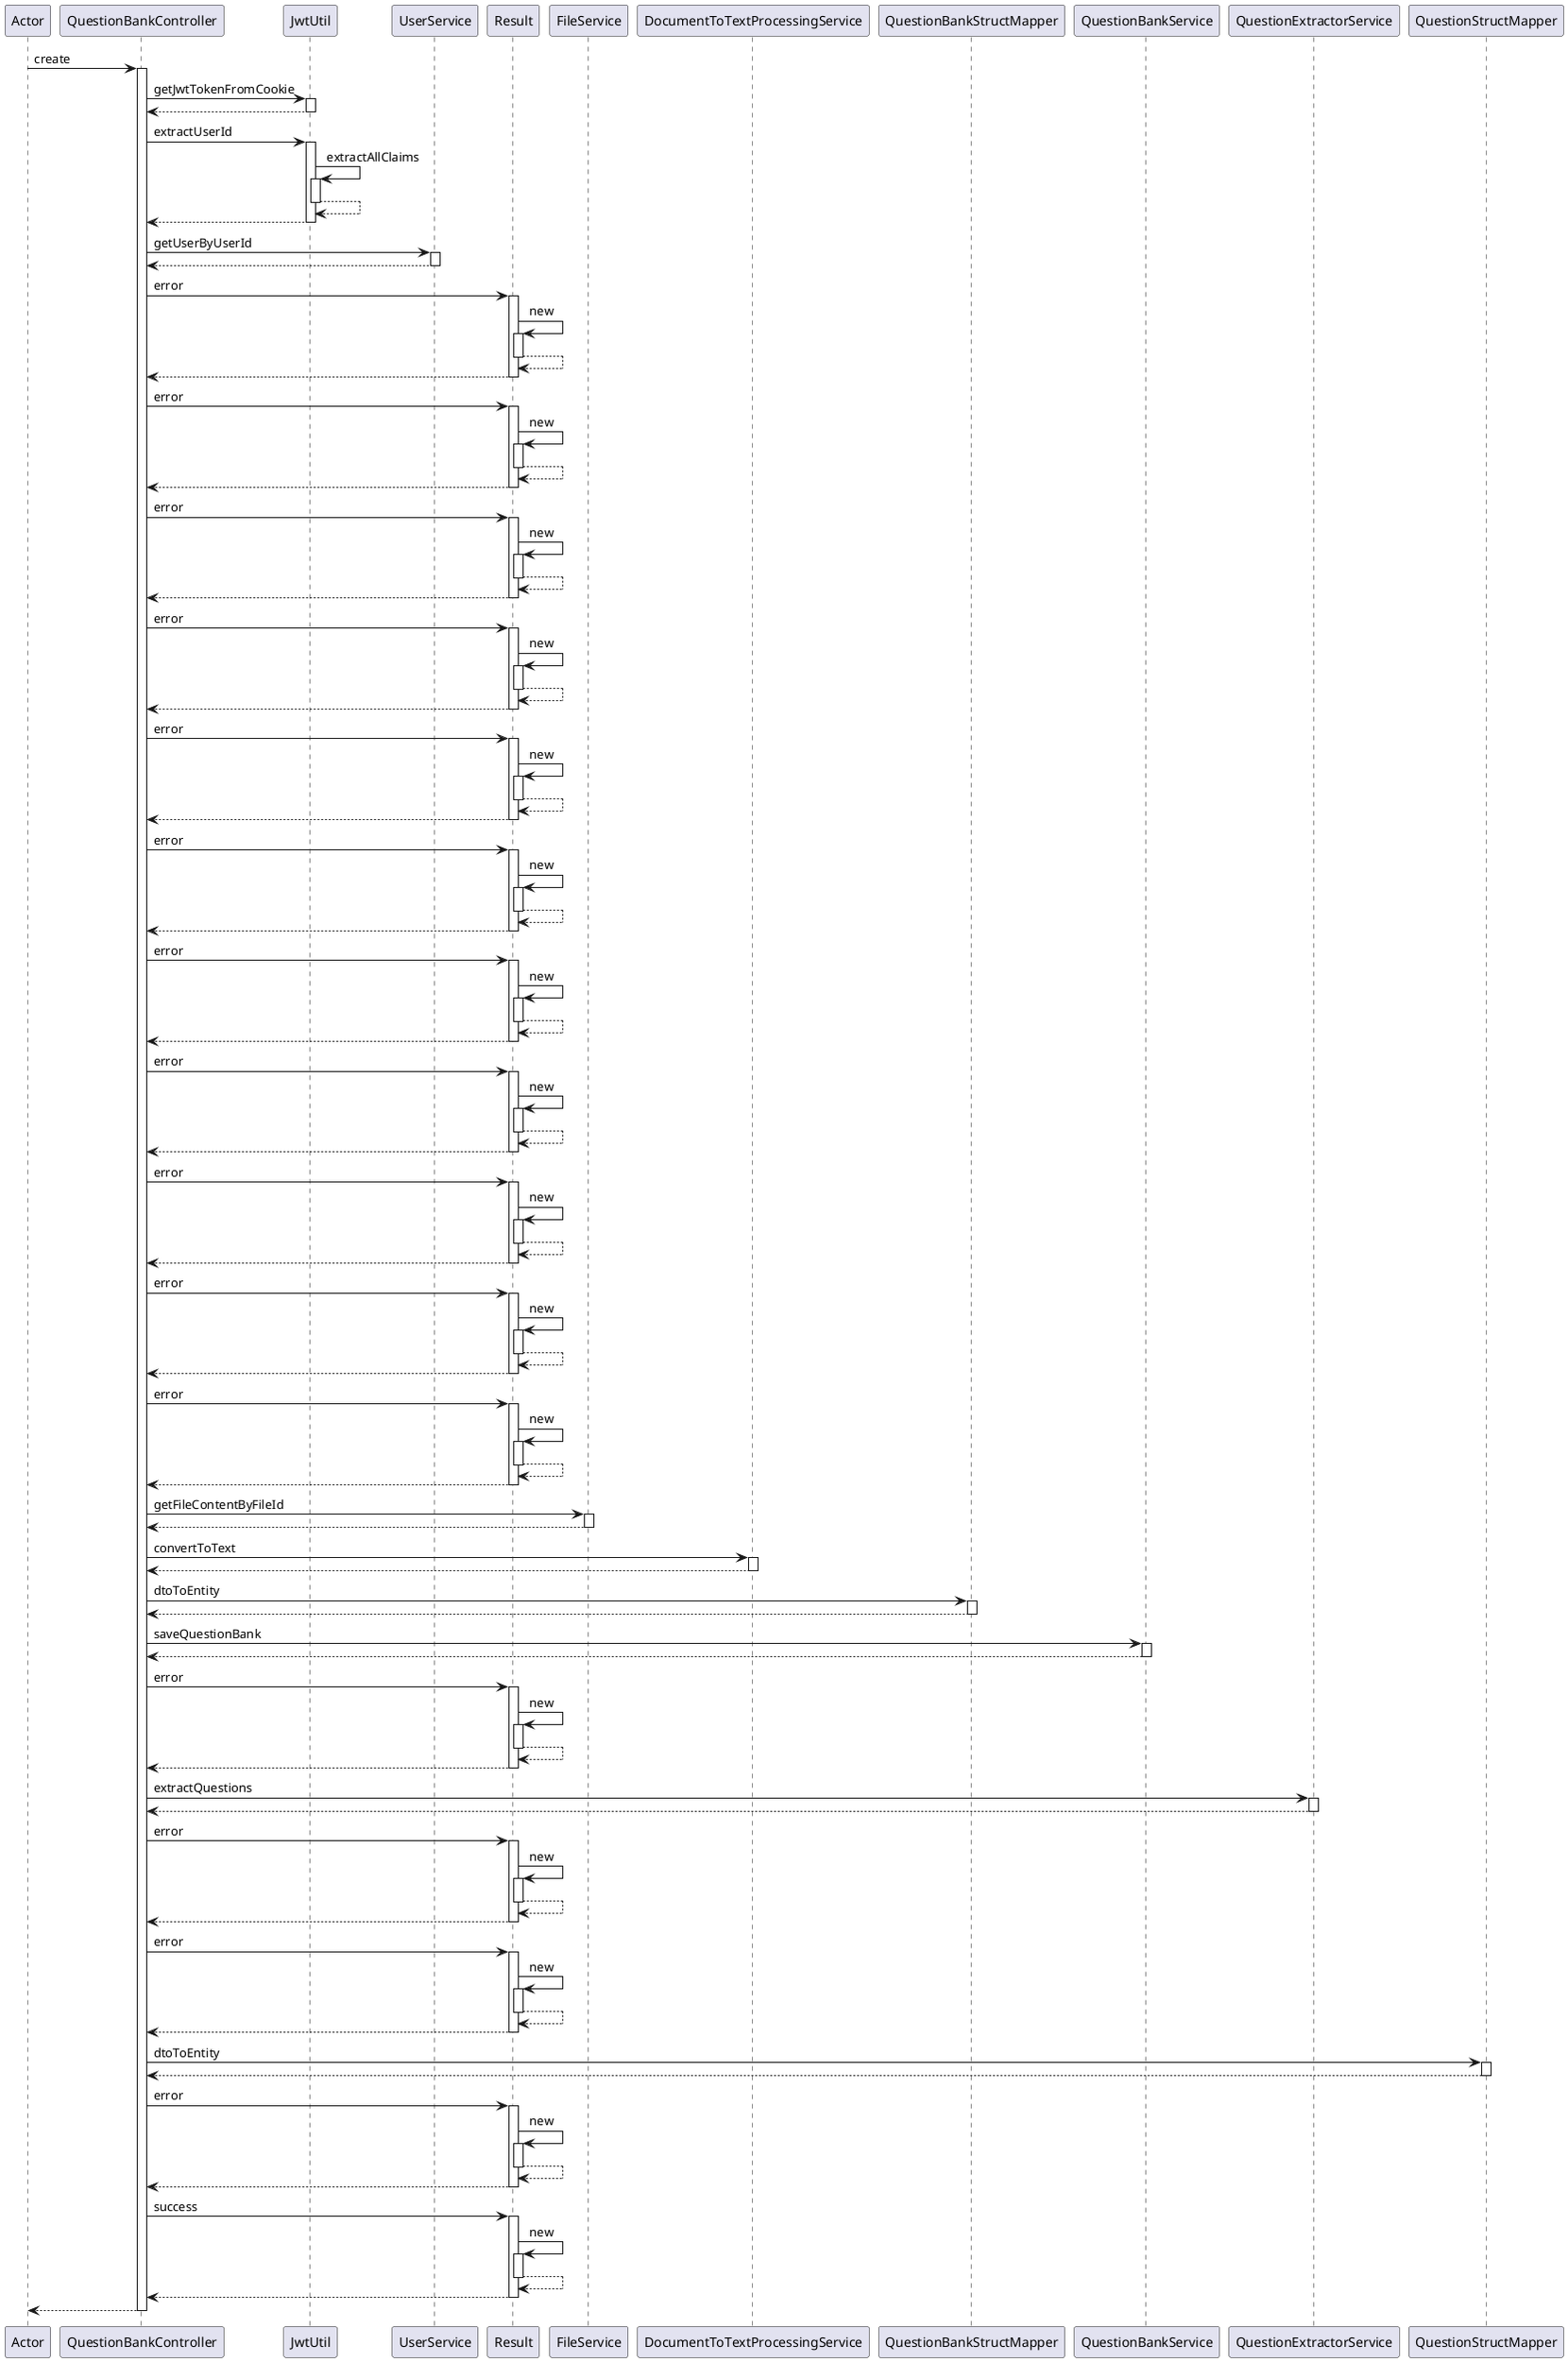 @startuml
participant Actor
Actor -> QuestionBankController : create
activate QuestionBankController
QuestionBankController -> JwtUtil : getJwtTokenFromCookie
activate JwtUtil
JwtUtil --> QuestionBankController
deactivate JwtUtil
QuestionBankController -> JwtUtil : extractUserId
activate JwtUtil
JwtUtil -> JwtUtil : extractAllClaims
activate JwtUtil
JwtUtil --> JwtUtil
deactivate JwtUtil
JwtUtil --> QuestionBankController
deactivate JwtUtil
QuestionBankController -> UserService : getUserByUserId
activate UserService
UserService --> QuestionBankController
deactivate UserService
QuestionBankController -> Result : error
activate Result
Result -> Result : new
activate Result
Result --> Result
deactivate Result
Result --> QuestionBankController
deactivate Result
QuestionBankController -> Result : error
activate Result
Result -> Result : new
activate Result
Result --> Result
deactivate Result
Result --> QuestionBankController
deactivate Result
QuestionBankController -> Result : error
activate Result
Result -> Result : new
activate Result
Result --> Result
deactivate Result
Result --> QuestionBankController
deactivate Result
QuestionBankController -> Result : error
activate Result
Result -> Result : new
activate Result
Result --> Result
deactivate Result
Result --> QuestionBankController
deactivate Result
QuestionBankController -> Result : error
activate Result
Result -> Result : new
activate Result
Result --> Result
deactivate Result
Result --> QuestionBankController
deactivate Result
QuestionBankController -> Result : error
activate Result
Result -> Result : new
activate Result
Result --> Result
deactivate Result
Result --> QuestionBankController
deactivate Result
QuestionBankController -> Result : error
activate Result
Result -> Result : new
activate Result
Result --> Result
deactivate Result
Result --> QuestionBankController
deactivate Result
QuestionBankController -> Result : error
activate Result
Result -> Result : new
activate Result
Result --> Result
deactivate Result
Result --> QuestionBankController
deactivate Result
QuestionBankController -> Result : error
activate Result
Result -> Result : new
activate Result
Result --> Result
deactivate Result
Result --> QuestionBankController
deactivate Result
QuestionBankController -> Result : error
activate Result
Result -> Result : new
activate Result
Result --> Result
deactivate Result
Result --> QuestionBankController
deactivate Result
QuestionBankController -> Result : error
activate Result
Result -> Result : new
activate Result
Result --> Result
deactivate Result
Result --> QuestionBankController
deactivate Result
QuestionBankController -> FileService : getFileContentByFileId
activate FileService
FileService --> QuestionBankController
deactivate FileService
QuestionBankController -> DocumentToTextProcessingService : convertToText
activate DocumentToTextProcessingService
DocumentToTextProcessingService --> QuestionBankController
deactivate DocumentToTextProcessingService
QuestionBankController -> QuestionBankStructMapper : dtoToEntity
activate QuestionBankStructMapper
QuestionBankStructMapper --> QuestionBankController
deactivate QuestionBankStructMapper
QuestionBankController -> QuestionBankService : saveQuestionBank
activate QuestionBankService
QuestionBankService --> QuestionBankController
deactivate QuestionBankService
QuestionBankController -> Result : error
activate Result
Result -> Result : new
activate Result
Result --> Result
deactivate Result
Result --> QuestionBankController
deactivate Result
QuestionBankController -> QuestionExtractorService : extractQuestions
activate QuestionExtractorService
QuestionExtractorService --> QuestionBankController
deactivate QuestionExtractorService
QuestionBankController -> Result : error
activate Result
Result -> Result : new
activate Result
Result --> Result
deactivate Result
Result --> QuestionBankController
deactivate Result
QuestionBankController -> Result : error
activate Result
Result -> Result : new
activate Result
Result --> Result
deactivate Result
Result --> QuestionBankController
deactivate Result
QuestionBankController -> QuestionStructMapper : dtoToEntity
activate QuestionStructMapper
QuestionStructMapper --> QuestionBankController
deactivate QuestionStructMapper
QuestionBankController -> Result : error
activate Result
Result -> Result : new
activate Result
Result --> Result
deactivate Result
Result --> QuestionBankController
deactivate Result
QuestionBankController -> Result : success
activate Result
Result -> Result : new
activate Result
Result --> Result
deactivate Result
Result --> QuestionBankController
deactivate Result
return
@enduml